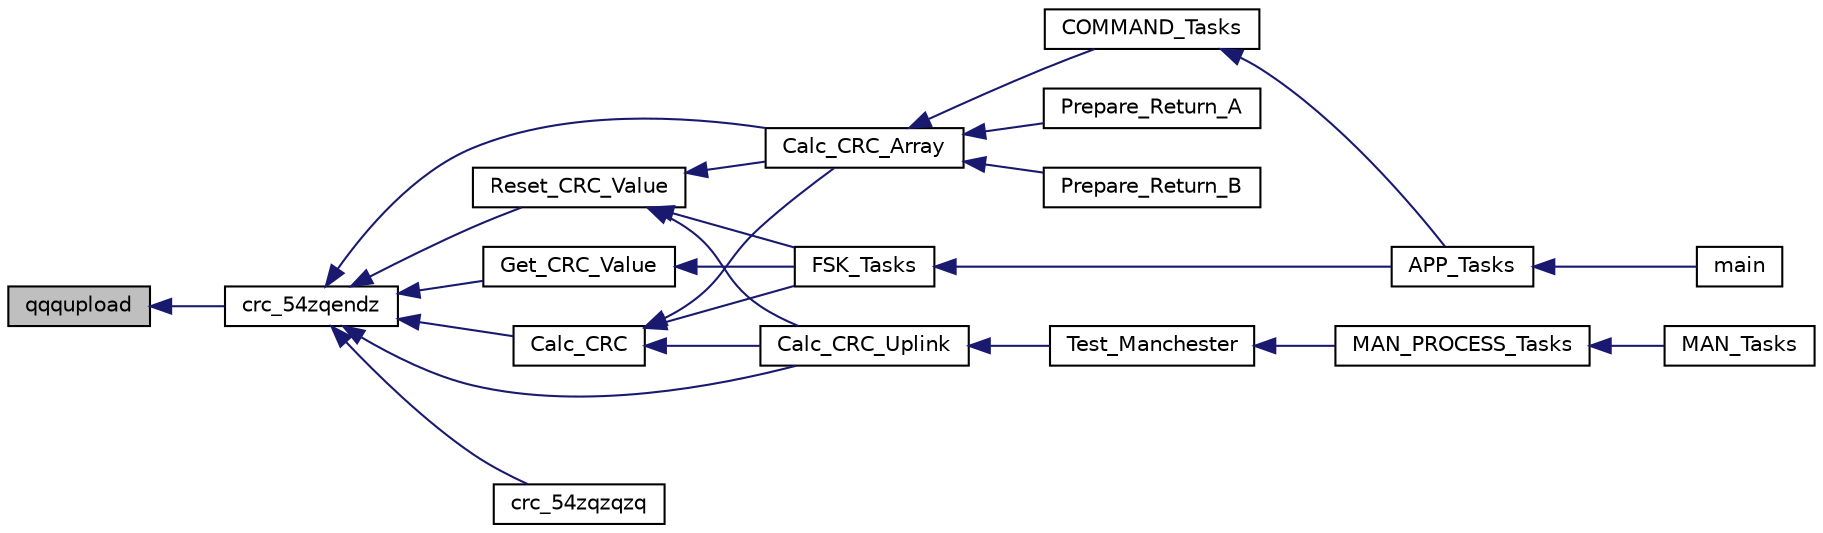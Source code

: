 digraph "qqqupload"
{
  edge [fontname="Helvetica",fontsize="10",labelfontname="Helvetica",labelfontsize="10"];
  node [fontname="Helvetica",fontsize="10",shape=record];
  rankdir="LR";
  Node137 [label="qqqupload",height=0.2,width=0.4,color="black", fillcolor="grey75", style="filled", fontcolor="black"];
  Node137 -> Node138 [dir="back",color="midnightblue",fontsize="10",style="solid",fontname="Helvetica"];
  Node138 [label="crc_54zqendz",height=0.2,width=0.4,color="black", fillcolor="white", style="filled",URL="$inszt__crc_8c.html#aedaa12af27341c2ebcb6bb358f90f781"];
  Node138 -> Node139 [dir="back",color="midnightblue",fontsize="10",style="solid",fontname="Helvetica"];
  Node139 [label="Calc_CRC",height=0.2,width=0.4,color="black", fillcolor="white", style="filled",URL="$inszt__crc_8c.html#a3f4c9feb62eaa95075ecd7d916e34ed1"];
  Node139 -> Node140 [dir="back",color="midnightblue",fontsize="10",style="solid",fontname="Helvetica"];
  Node140 [label="Calc_CRC_Array",height=0.2,width=0.4,color="black", fillcolor="white", style="filled",URL="$inszt__crc_8c.html#ad52062411721def378a9750434efabe7"];
  Node140 -> Node141 [dir="back",color="midnightblue",fontsize="10",style="solid",fontname="Helvetica"];
  Node141 [label="COMMAND_Tasks",height=0.2,width=0.4,color="black", fillcolor="white", style="filled",URL="$inszt__commands_8c.html#a18253442833a6f9dcc1031492524596c"];
  Node141 -> Node142 [dir="back",color="midnightblue",fontsize="10",style="solid",fontname="Helvetica"];
  Node142 [label="APP_Tasks",height=0.2,width=0.4,color="black", fillcolor="white", style="filled",URL="$inszt__app_8c.html#a859aee46b660cfee47cfd45ce08f6862"];
  Node142 -> Node143 [dir="back",color="midnightblue",fontsize="10",style="solid",fontname="Helvetica"];
  Node143 [label="main",height=0.2,width=0.4,color="black", fillcolor="white", style="filled",URL="$inszt__main_8c.html#a840291bc02cba5474a4cb46a9b9566fe"];
  Node140 -> Node144 [dir="back",color="midnightblue",fontsize="10",style="solid",fontname="Helvetica"];
  Node144 [label="Prepare_Return_A",height=0.2,width=0.4,color="black", fillcolor="white", style="filled",URL="$statusst_8h.html#a0e9c19489da0b2f35029d786831aba98"];
  Node140 -> Node145 [dir="back",color="midnightblue",fontsize="10",style="solid",fontname="Helvetica"];
  Node145 [label="Prepare_Return_B",height=0.2,width=0.4,color="black", fillcolor="white", style="filled",URL="$statusst_8h.html#ab840ab8e52cac36008d83ff62f7124ca"];
  Node139 -> Node146 [dir="back",color="midnightblue",fontsize="10",style="solid",fontname="Helvetica"];
  Node146 [label="Calc_CRC_Uplink",height=0.2,width=0.4,color="black", fillcolor="white", style="filled",URL="$inszt__crc_8c.html#a3986e22036b3b68348435b4d7e381429"];
  Node146 -> Node147 [dir="back",color="midnightblue",fontsize="10",style="solid",fontname="Helvetica"];
  Node147 [label="Test_Manchester",height=0.2,width=0.4,color="black", fillcolor="white", style="filled",URL="$inszt__man_8c.html#a58180a4bddf2eb82b49ce86257a95346"];
  Node147 -> Node148 [dir="back",color="midnightblue",fontsize="10",style="solid",fontname="Helvetica"];
  Node148 [label="MAN_PROCESS_Tasks",height=0.2,width=0.4,color="black", fillcolor="white", style="filled",URL="$inszt__man_8c.html#a48e348dab43f9719d4c7f62dcdc91ccf"];
  Node148 -> Node149 [dir="back",color="midnightblue",fontsize="10",style="solid",fontname="Helvetica"];
  Node149 [label="MAN_Tasks",height=0.2,width=0.4,color="black", fillcolor="white", style="filled",URL="$man_8h.html#aee1e768706fd21921cca7b874ff4f232"];
  Node139 -> Node150 [dir="back",color="midnightblue",fontsize="10",style="solid",fontname="Helvetica"];
  Node150 [label="FSK_Tasks",height=0.2,width=0.4,color="black", fillcolor="white", style="filled",URL="$inszt__fsk_8c.html#a86e42784b2bc0d852d28898161103760"];
  Node150 -> Node142 [dir="back",color="midnightblue",fontsize="10",style="solid",fontname="Helvetica"];
  Node138 -> Node140 [dir="back",color="midnightblue",fontsize="10",style="solid",fontname="Helvetica"];
  Node138 -> Node146 [dir="back",color="midnightblue",fontsize="10",style="solid",fontname="Helvetica"];
  Node138 -> Node151 [dir="back",color="midnightblue",fontsize="10",style="solid",fontname="Helvetica"];
  Node151 [label="crc_54zqzqzq",height=0.2,width=0.4,color="black", fillcolor="white", style="filled",URL="$inszt__crc_8c.html#a6ee915b24ff2609a0f507808a1678fc8"];
  Node138 -> Node152 [dir="back",color="midnightblue",fontsize="10",style="solid",fontname="Helvetica"];
  Node152 [label="Get_CRC_Value",height=0.2,width=0.4,color="black", fillcolor="white", style="filled",URL="$inszt__crc_8c.html#a838fb25ccd512ffde8fd5add30b78ae3"];
  Node152 -> Node150 [dir="back",color="midnightblue",fontsize="10",style="solid",fontname="Helvetica"];
  Node138 -> Node153 [dir="back",color="midnightblue",fontsize="10",style="solid",fontname="Helvetica"];
  Node153 [label="Reset_CRC_Value",height=0.2,width=0.4,color="black", fillcolor="white", style="filled",URL="$inszt__crc_8c.html#aab7639fa6129bf18bb19add215d334b9"];
  Node153 -> Node140 [dir="back",color="midnightblue",fontsize="10",style="solid",fontname="Helvetica"];
  Node153 -> Node146 [dir="back",color="midnightblue",fontsize="10",style="solid",fontname="Helvetica"];
  Node153 -> Node150 [dir="back",color="midnightblue",fontsize="10",style="solid",fontname="Helvetica"];
}
